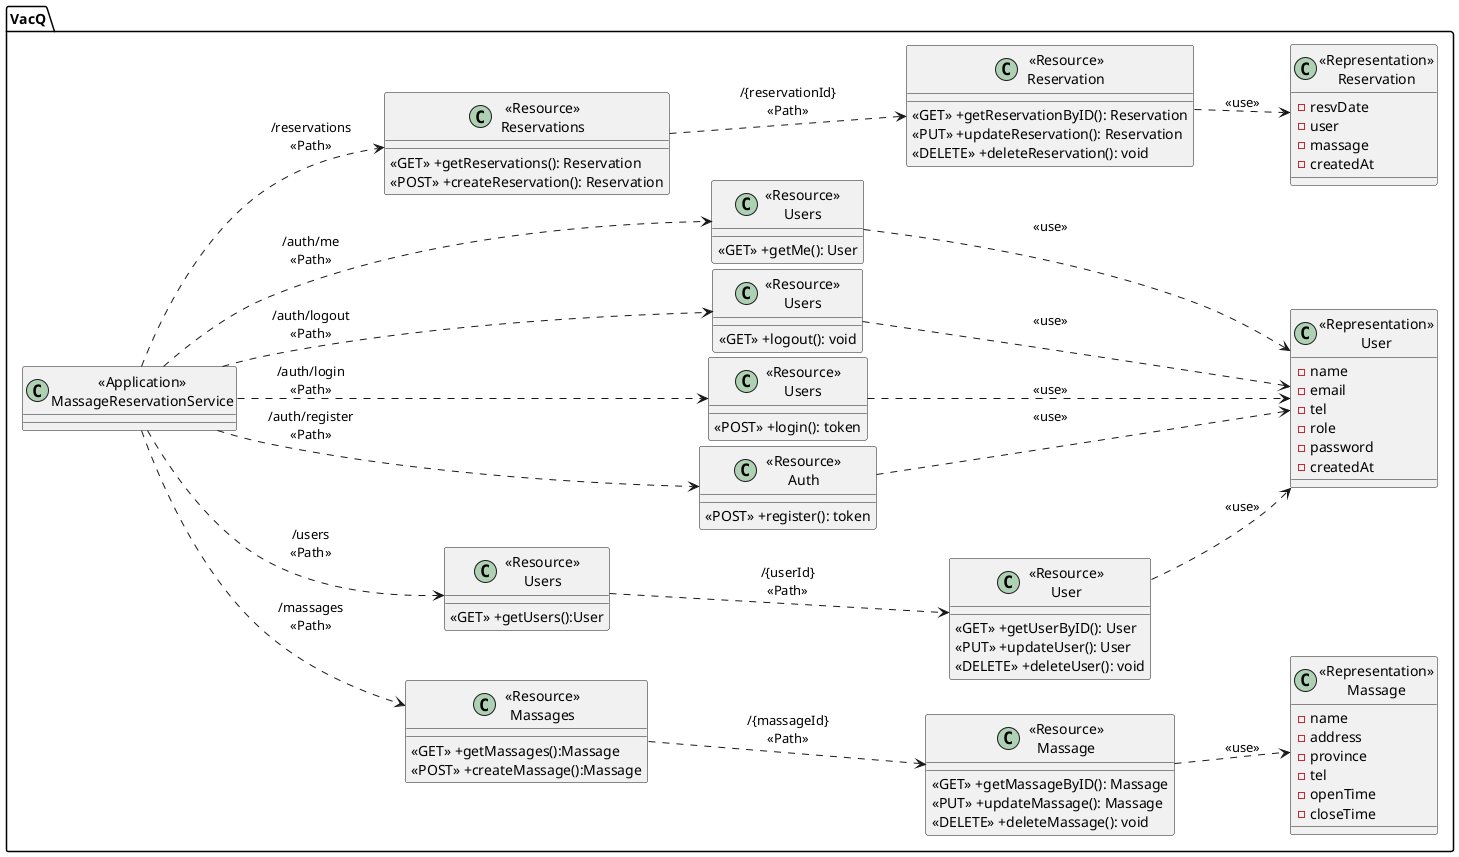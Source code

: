 @startuml
left to right direction
package "VacQ"{
    class "<<Application>>\nMassageReservationService" as VacQService{}

    class "<<Resource>>\nMassages" as ResourceMassages{
        <<GET>> +getMassages():Massage
        <<POST>> +createMassage():Massage
    }

    class "<<Resource>>\nMassage" as ResourceMassage {
        <<GET>> +getMassageByID(): Massage
        <<PUT>> +updateMassage(): Massage
        <<DELETE>> +deleteMassage(): void
    }

    class "<<Representation>>\nMassage" as RepresentationMassage {
        -name
        -address
        -province
        -tel
        -openTime
        -closeTime
    }

    class "<<Resource>>\nUsers" as ResourceUsers{
        <<GET>> +getUsers():User
    }

    class "<<Resource>>\nUser" as ResourceUser {
        <<GET>> +getUserByID(): User
        <<PUT>> +updateUser(): User
        <<DELETE>> +deleteUser(): void
    }
    class "<<Resource>>\nAuth" as ResourceAuthRegister {
        <<POST>> +register(): token
    }

     class "<<Resource>>\nUsers" as ResourceAuthLogin{
         <<POST>> +login(): token
    }
     class "<<Resource>>\nUsers" as ResourceAuthLogout{
       <<GET>> +logout(): void
    }
     class "<<Resource>>\nUsers" as ResourceAuthGetMe{
        <<GET>> +getMe(): User
    }
     

  


    class "<<Representation>>\nUser" as RepresentationUser {
        -name
        -email
        -tel
        -role
        -password
        -createdAt
        
    }

    
    class "<<Resource>>\nReservations" as ResourceReservations{
        <<GET>> +getReservations(): Reservation
        <<POST>> +createReservation(): Reservation
        
    }

     class "<<Resource>>\nReservation" as ResourceReservation {
        <<GET>> +getReservationByID(): Reservation
        <<PUT>> +updateReservation(): Reservation
        <<DELETE>> +deleteReservation(): void
    }

    class "<<Representation>>\nReservation" as RepresentationReservation {
        -resvDate
        -user
        -massage
        -createdAt
    }
}

VacQService ..> ResourceMassages:"/massages\n<<Path>>"
ResourceMassages ..> ResourceMassage: "/{massageId}\n<<Path>>"
ResourceMassage ..> RepresentationMassage: "<<use>>"

VacQService ..> ResourceUsers:"/users\n<<Path>>"
ResourceUsers ..> ResourceUser: "/{userId}\n<<Path>>"
ResourceUser ..> RepresentationUser: "<<use>>"

VacQService ..> ResourceReservations:"/reservations\n<<Path>>"
ResourceReservations ..> ResourceReservation: "/{reservationId}\n<<Path>>"
ResourceReservation ..> RepresentationReservation: "<<use>>"

VacQService ..> ResourceAuthLogin:"/auth/login\n<<Path>>"
VacQService ..> ResourceAuthLogout:"/auth/logout\n<<Path>>"
VacQService ..> ResourceAuthRegister:"/auth/register\n<<Path>>"
VacQService ..> ResourceAuthGetMe:"/auth/me\n<<Path>>"

ResourceAuthGetMe ..> RepresentationUser: "<<use>>"
ResourceAuthLogin ..> RepresentationUser: "<<use>>"
ResourceAuthLogout ..> RepresentationUser: "<<use>>"
ResourceAuthRegister ..> RepresentationUser: "<<use>>"


@enduml
